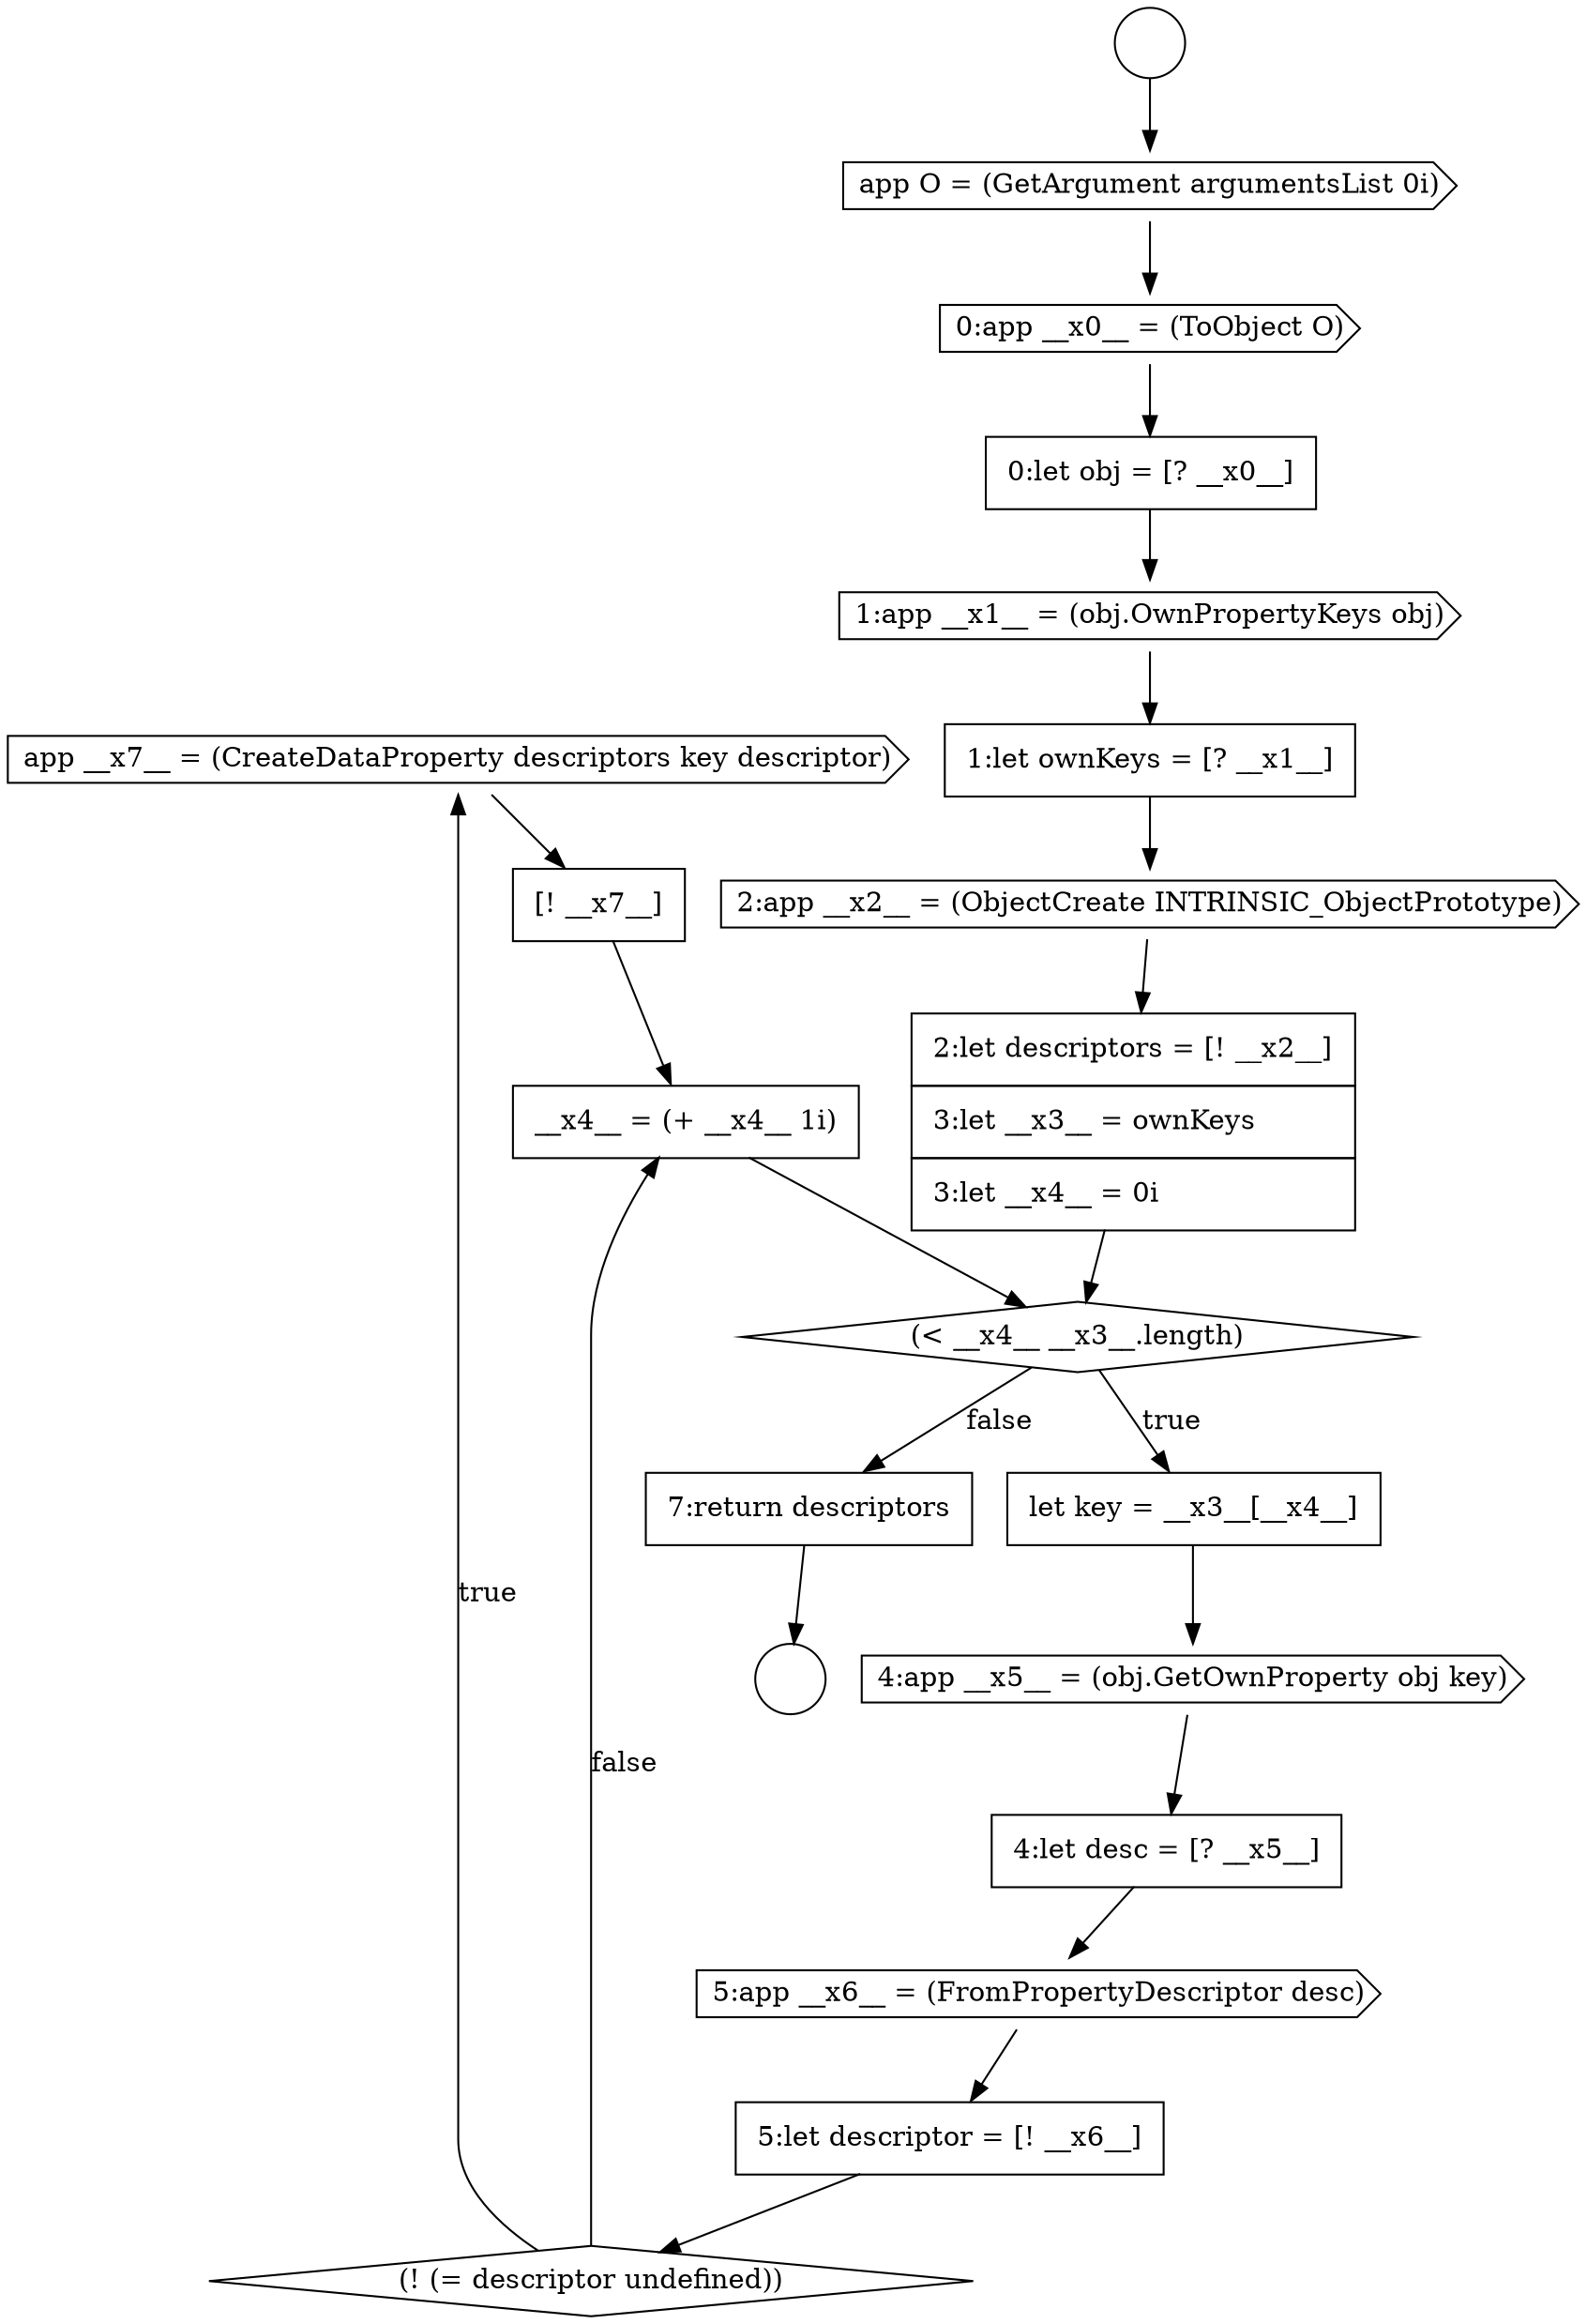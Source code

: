 digraph {
  node10730 [shape=cds, label=<<font color="black">app __x7__ = (CreateDataProperty descriptors key descriptor)</font>> color="black" fillcolor="white" style=filled]
  node10729 [shape=diamond, label=<<font color="black">(! (= descriptor undefined))</font>> color="black" fillcolor="white" style=filled]
  node10725 [shape=cds, label=<<font color="black">4:app __x5__ = (obj.GetOwnProperty obj key)</font>> color="black" fillcolor="white" style=filled]
  node10721 [shape=cds, label=<<font color="black">2:app __x2__ = (ObjectCreate INTRINSIC_ObjectPrototype)</font>> color="black" fillcolor="white" style=filled]
  node10720 [shape=none, margin=0, label=<<font color="black">
    <table border="0" cellborder="1" cellspacing="0" cellpadding="10">
      <tr><td align="left">1:let ownKeys = [? __x1__]</td></tr>
    </table>
  </font>> color="black" fillcolor="white" style=filled]
  node10728 [shape=none, margin=0, label=<<font color="black">
    <table border="0" cellborder="1" cellspacing="0" cellpadding="10">
      <tr><td align="left">5:let descriptor = [! __x6__]</td></tr>
    </table>
  </font>> color="black" fillcolor="white" style=filled]
  node10732 [shape=none, margin=0, label=<<font color="black">
    <table border="0" cellborder="1" cellspacing="0" cellpadding="10">
      <tr><td align="left">__x4__ = (+ __x4__ 1i)</td></tr>
    </table>
  </font>> color="black" fillcolor="white" style=filled]
  node10714 [shape=circle label=" " color="black" fillcolor="white" style=filled]
  node10727 [shape=cds, label=<<font color="black">5:app __x6__ = (FromPropertyDescriptor desc)</font>> color="black" fillcolor="white" style=filled]
  node10733 [shape=none, margin=0, label=<<font color="black">
    <table border="0" cellborder="1" cellspacing="0" cellpadding="10">
      <tr><td align="left">7:return descriptors</td></tr>
    </table>
  </font>> color="black" fillcolor="white" style=filled]
  node10718 [shape=none, margin=0, label=<<font color="black">
    <table border="0" cellborder="1" cellspacing="0" cellpadding="10">
      <tr><td align="left">0:let obj = [? __x0__]</td></tr>
    </table>
  </font>> color="black" fillcolor="white" style=filled]
  node10723 [shape=diamond, label=<<font color="black">(&lt; __x4__ __x3__.length)</font>> color="black" fillcolor="white" style=filled]
  node10715 [shape=circle label=" " color="black" fillcolor="white" style=filled]
  node10726 [shape=none, margin=0, label=<<font color="black">
    <table border="0" cellborder="1" cellspacing="0" cellpadding="10">
      <tr><td align="left">4:let desc = [? __x5__]</td></tr>
    </table>
  </font>> color="black" fillcolor="white" style=filled]
  node10722 [shape=none, margin=0, label=<<font color="black">
    <table border="0" cellborder="1" cellspacing="0" cellpadding="10">
      <tr><td align="left">2:let descriptors = [! __x2__]</td></tr>
      <tr><td align="left">3:let __x3__ = ownKeys</td></tr>
      <tr><td align="left">3:let __x4__ = 0i</td></tr>
    </table>
  </font>> color="black" fillcolor="white" style=filled]
  node10719 [shape=cds, label=<<font color="black">1:app __x1__ = (obj.OwnPropertyKeys obj)</font>> color="black" fillcolor="white" style=filled]
  node10716 [shape=cds, label=<<font color="black">app O = (GetArgument argumentsList 0i)</font>> color="black" fillcolor="white" style=filled]
  node10731 [shape=none, margin=0, label=<<font color="black">
    <table border="0" cellborder="1" cellspacing="0" cellpadding="10">
      <tr><td align="left">[! __x7__]</td></tr>
    </table>
  </font>> color="black" fillcolor="white" style=filled]
  node10717 [shape=cds, label=<<font color="black">0:app __x0__ = (ToObject O)</font>> color="black" fillcolor="white" style=filled]
  node10724 [shape=none, margin=0, label=<<font color="black">
    <table border="0" cellborder="1" cellspacing="0" cellpadding="10">
      <tr><td align="left">let key = __x3__[__x4__]</td></tr>
    </table>
  </font>> color="black" fillcolor="white" style=filled]
  node10727 -> node10728 [ color="black"]
  node10714 -> node10716 [ color="black"]
  node10718 -> node10719 [ color="black"]
  node10732 -> node10723 [ color="black"]
  node10733 -> node10715 [ color="black"]
  node10728 -> node10729 [ color="black"]
  node10722 -> node10723 [ color="black"]
  node10719 -> node10720 [ color="black"]
  node10726 -> node10727 [ color="black"]
  node10725 -> node10726 [ color="black"]
  node10729 -> node10730 [label=<<font color="black">true</font>> color="black"]
  node10729 -> node10732 [label=<<font color="black">false</font>> color="black"]
  node10716 -> node10717 [ color="black"]
  node10720 -> node10721 [ color="black"]
  node10723 -> node10724 [label=<<font color="black">true</font>> color="black"]
  node10723 -> node10733 [label=<<font color="black">false</font>> color="black"]
  node10724 -> node10725 [ color="black"]
  node10717 -> node10718 [ color="black"]
  node10721 -> node10722 [ color="black"]
  node10730 -> node10731 [ color="black"]
  node10731 -> node10732 [ color="black"]
}
